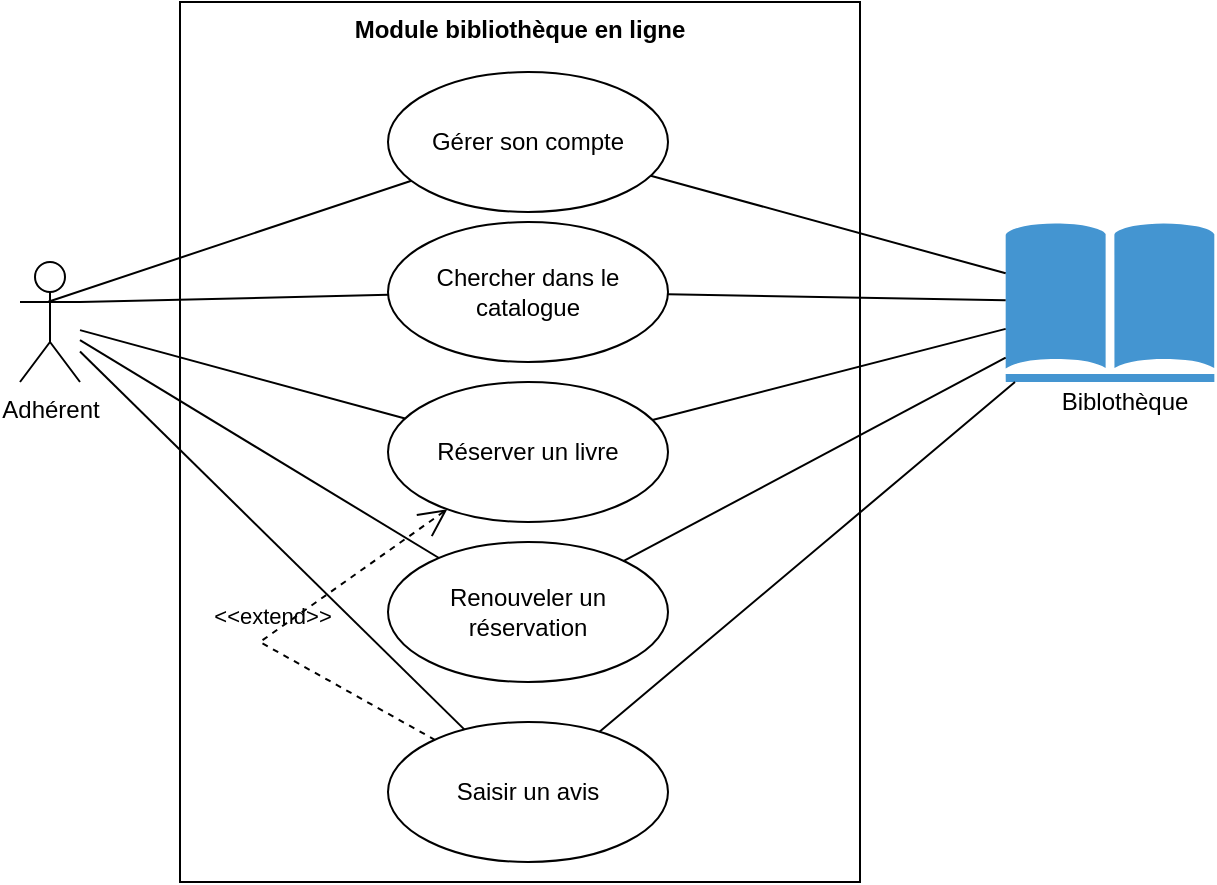 <mxfile version="22.1.21" type="device">
  <diagram name="Page-1" id="SIwKm4nUPkbU5gBLlkQm">
    <mxGraphModel dx="1195" dy="701" grid="1" gridSize="10" guides="1" tooltips="1" connect="1" arrows="1" fold="1" page="1" pageScale="1" pageWidth="827" pageHeight="1169" math="0" shadow="0">
      <root>
        <mxCell id="0" />
        <mxCell id="1" parent="0" />
        <mxCell id="ub6G-4bFwMb0tMZ0WZEx-16" value="Module bibliothèque en ligne" style="shape=rect;html=1;verticalAlign=top;fontStyle=1;whiteSpace=wrap;align=center;" vertex="1" parent="1">
          <mxGeometry x="170" y="120" width="340" height="440" as="geometry" />
        </mxCell>
        <mxCell id="ub6G-4bFwMb0tMZ0WZEx-17" value="Adhérent" style="shape=umlActor;html=1;verticalLabelPosition=bottom;verticalAlign=top;align=center;" vertex="1" parent="1">
          <mxGeometry x="90" y="250" width="30" height="60" as="geometry" />
        </mxCell>
        <mxCell id="ub6G-4bFwMb0tMZ0WZEx-18" value="" style="shadow=0;dashed=0;html=1;strokeColor=none;fillColor=#4495D1;labelPosition=center;verticalLabelPosition=bottom;verticalAlign=top;align=center;outlineConnect=0;shape=mxgraph.veeam.library;" vertex="1" parent="1">
          <mxGeometry x="582.83" y="230" width="104.35" height="80" as="geometry" />
        </mxCell>
        <mxCell id="ub6G-4bFwMb0tMZ0WZEx-19" value="Biblothèque" style="text;html=1;align=center;verticalAlign=middle;resizable=0;points=[];autosize=1;strokeColor=none;fillColor=none;" vertex="1" parent="1">
          <mxGeometry x="597.18" y="305" width="90" height="30" as="geometry" />
        </mxCell>
        <mxCell id="ub6G-4bFwMb0tMZ0WZEx-20" value="Gérer son compte" style="ellipse;whiteSpace=wrap;html=1;" vertex="1" parent="1">
          <mxGeometry x="274" y="155" width="140" height="70" as="geometry" />
        </mxCell>
        <mxCell id="ub6G-4bFwMb0tMZ0WZEx-21" value="Chercher dans le catalogue" style="ellipse;whiteSpace=wrap;html=1;" vertex="1" parent="1">
          <mxGeometry x="274" y="230" width="140" height="70" as="geometry" />
        </mxCell>
        <mxCell id="ub6G-4bFwMb0tMZ0WZEx-22" value="Réserver un livre" style="ellipse;whiteSpace=wrap;html=1;" vertex="1" parent="1">
          <mxGeometry x="274" y="310" width="140" height="70" as="geometry" />
        </mxCell>
        <mxCell id="ub6G-4bFwMb0tMZ0WZEx-23" value="Renouveler un réservation" style="ellipse;whiteSpace=wrap;html=1;" vertex="1" parent="1">
          <mxGeometry x="274" y="390" width="140" height="70" as="geometry" />
        </mxCell>
        <mxCell id="ub6G-4bFwMb0tMZ0WZEx-24" value="Saisir un avis" style="ellipse;whiteSpace=wrap;html=1;" vertex="1" parent="1">
          <mxGeometry x="274" y="480" width="140" height="70" as="geometry" />
        </mxCell>
        <mxCell id="ub6G-4bFwMb0tMZ0WZEx-25" value="" style="edgeStyle=none;html=1;endArrow=none;verticalAlign=bottom;rounded=0;exitX=0.472;exitY=0.331;exitDx=0;exitDy=0;exitPerimeter=0;" edge="1" parent="1" source="ub6G-4bFwMb0tMZ0WZEx-17" target="ub6G-4bFwMb0tMZ0WZEx-20">
          <mxGeometry width="160" relative="1" as="geometry">
            <mxPoint x="390" y="360" as="sourcePoint" />
            <mxPoint x="550" y="360" as="targetPoint" />
          </mxGeometry>
        </mxCell>
        <mxCell id="ub6G-4bFwMb0tMZ0WZEx-26" value="" style="edgeStyle=none;html=1;endArrow=none;verticalAlign=bottom;rounded=0;exitX=1;exitY=0.333;exitDx=0;exitDy=0;exitPerimeter=0;" edge="1" parent="1" source="ub6G-4bFwMb0tMZ0WZEx-17" target="ub6G-4bFwMb0tMZ0WZEx-21">
          <mxGeometry width="160" relative="1" as="geometry">
            <mxPoint x="114" y="280" as="sourcePoint" />
            <mxPoint x="296" y="219" as="targetPoint" />
          </mxGeometry>
        </mxCell>
        <mxCell id="ub6G-4bFwMb0tMZ0WZEx-27" value="" style="edgeStyle=none;html=1;endArrow=none;verticalAlign=bottom;rounded=0;" edge="1" parent="1" source="ub6G-4bFwMb0tMZ0WZEx-17" target="ub6G-4bFwMb0tMZ0WZEx-22">
          <mxGeometry width="160" relative="1" as="geometry">
            <mxPoint x="130" y="280" as="sourcePoint" />
            <mxPoint x="284" y="277" as="targetPoint" />
          </mxGeometry>
        </mxCell>
        <mxCell id="ub6G-4bFwMb0tMZ0WZEx-28" value="" style="edgeStyle=none;html=1;endArrow=none;verticalAlign=bottom;rounded=0;" edge="1" parent="1" source="ub6G-4bFwMb0tMZ0WZEx-17" target="ub6G-4bFwMb0tMZ0WZEx-23">
          <mxGeometry width="160" relative="1" as="geometry">
            <mxPoint x="130" y="294" as="sourcePoint" />
            <mxPoint x="293" y="338" as="targetPoint" />
          </mxGeometry>
        </mxCell>
        <mxCell id="ub6G-4bFwMb0tMZ0WZEx-30" value="" style="edgeStyle=none;html=1;endArrow=none;verticalAlign=bottom;rounded=0;" edge="1" parent="1" source="ub6G-4bFwMb0tMZ0WZEx-17" target="ub6G-4bFwMb0tMZ0WZEx-24">
          <mxGeometry width="160" relative="1" as="geometry">
            <mxPoint x="90" y="335" as="sourcePoint" />
            <mxPoint x="266" y="444" as="targetPoint" />
          </mxGeometry>
        </mxCell>
        <mxCell id="ub6G-4bFwMb0tMZ0WZEx-31" value="" style="edgeStyle=none;html=1;endArrow=none;verticalAlign=bottom;rounded=0;" edge="1" parent="1" source="ub6G-4bFwMb0tMZ0WZEx-21" target="ub6G-4bFwMb0tMZ0WZEx-18">
          <mxGeometry width="160" relative="1" as="geometry">
            <mxPoint x="390" y="360" as="sourcePoint" />
            <mxPoint x="550" y="360" as="targetPoint" />
          </mxGeometry>
        </mxCell>
        <mxCell id="ub6G-4bFwMb0tMZ0WZEx-32" value="" style="edgeStyle=none;html=1;endArrow=none;verticalAlign=bottom;rounded=0;" edge="1" parent="1" source="ub6G-4bFwMb0tMZ0WZEx-18" target="ub6G-4bFwMb0tMZ0WZEx-22">
          <mxGeometry width="160" relative="1" as="geometry">
            <mxPoint x="424" y="276" as="sourcePoint" />
            <mxPoint x="593" y="279" as="targetPoint" />
          </mxGeometry>
        </mxCell>
        <mxCell id="ub6G-4bFwMb0tMZ0WZEx-33" value="" style="edgeStyle=none;html=1;endArrow=none;verticalAlign=bottom;rounded=0;" edge="1" parent="1" source="ub6G-4bFwMb0tMZ0WZEx-18" target="ub6G-4bFwMb0tMZ0WZEx-23">
          <mxGeometry width="160" relative="1" as="geometry">
            <mxPoint x="593" y="293" as="sourcePoint" />
            <mxPoint x="416" y="339" as="targetPoint" />
          </mxGeometry>
        </mxCell>
        <mxCell id="ub6G-4bFwMb0tMZ0WZEx-34" value="" style="edgeStyle=none;html=1;endArrow=none;verticalAlign=bottom;rounded=0;" edge="1" parent="1" source="ub6G-4bFwMb0tMZ0WZEx-18" target="ub6G-4bFwMb0tMZ0WZEx-24">
          <mxGeometry width="160" relative="1" as="geometry">
            <mxPoint x="593" y="308" as="sourcePoint" />
            <mxPoint x="402" y="409" as="targetPoint" />
          </mxGeometry>
        </mxCell>
        <mxCell id="ub6G-4bFwMb0tMZ0WZEx-36" value="" style="edgeStyle=none;html=1;endArrow=none;verticalAlign=bottom;rounded=0;" edge="1" parent="1" source="ub6G-4bFwMb0tMZ0WZEx-20" target="ub6G-4bFwMb0tMZ0WZEx-18">
          <mxGeometry width="160" relative="1" as="geometry">
            <mxPoint x="390" y="360" as="sourcePoint" />
            <mxPoint x="550" y="360" as="targetPoint" />
          </mxGeometry>
        </mxCell>
        <mxCell id="ub6G-4bFwMb0tMZ0WZEx-37" value="&amp;lt;&amp;lt;extend&amp;gt;&amp;gt;" style="edgeStyle=none;html=1;startArrow=open;endArrow=none;startSize=12;verticalAlign=bottom;dashed=1;labelBackgroundColor=none;rounded=0;" edge="1" parent="1" source="ub6G-4bFwMb0tMZ0WZEx-22" target="ub6G-4bFwMb0tMZ0WZEx-24">
          <mxGeometry width="160" relative="1" as="geometry">
            <mxPoint x="390" y="360" as="sourcePoint" />
            <mxPoint x="550" y="360" as="targetPoint" />
            <Array as="points">
              <mxPoint x="210" y="440" />
            </Array>
          </mxGeometry>
        </mxCell>
      </root>
    </mxGraphModel>
  </diagram>
</mxfile>
